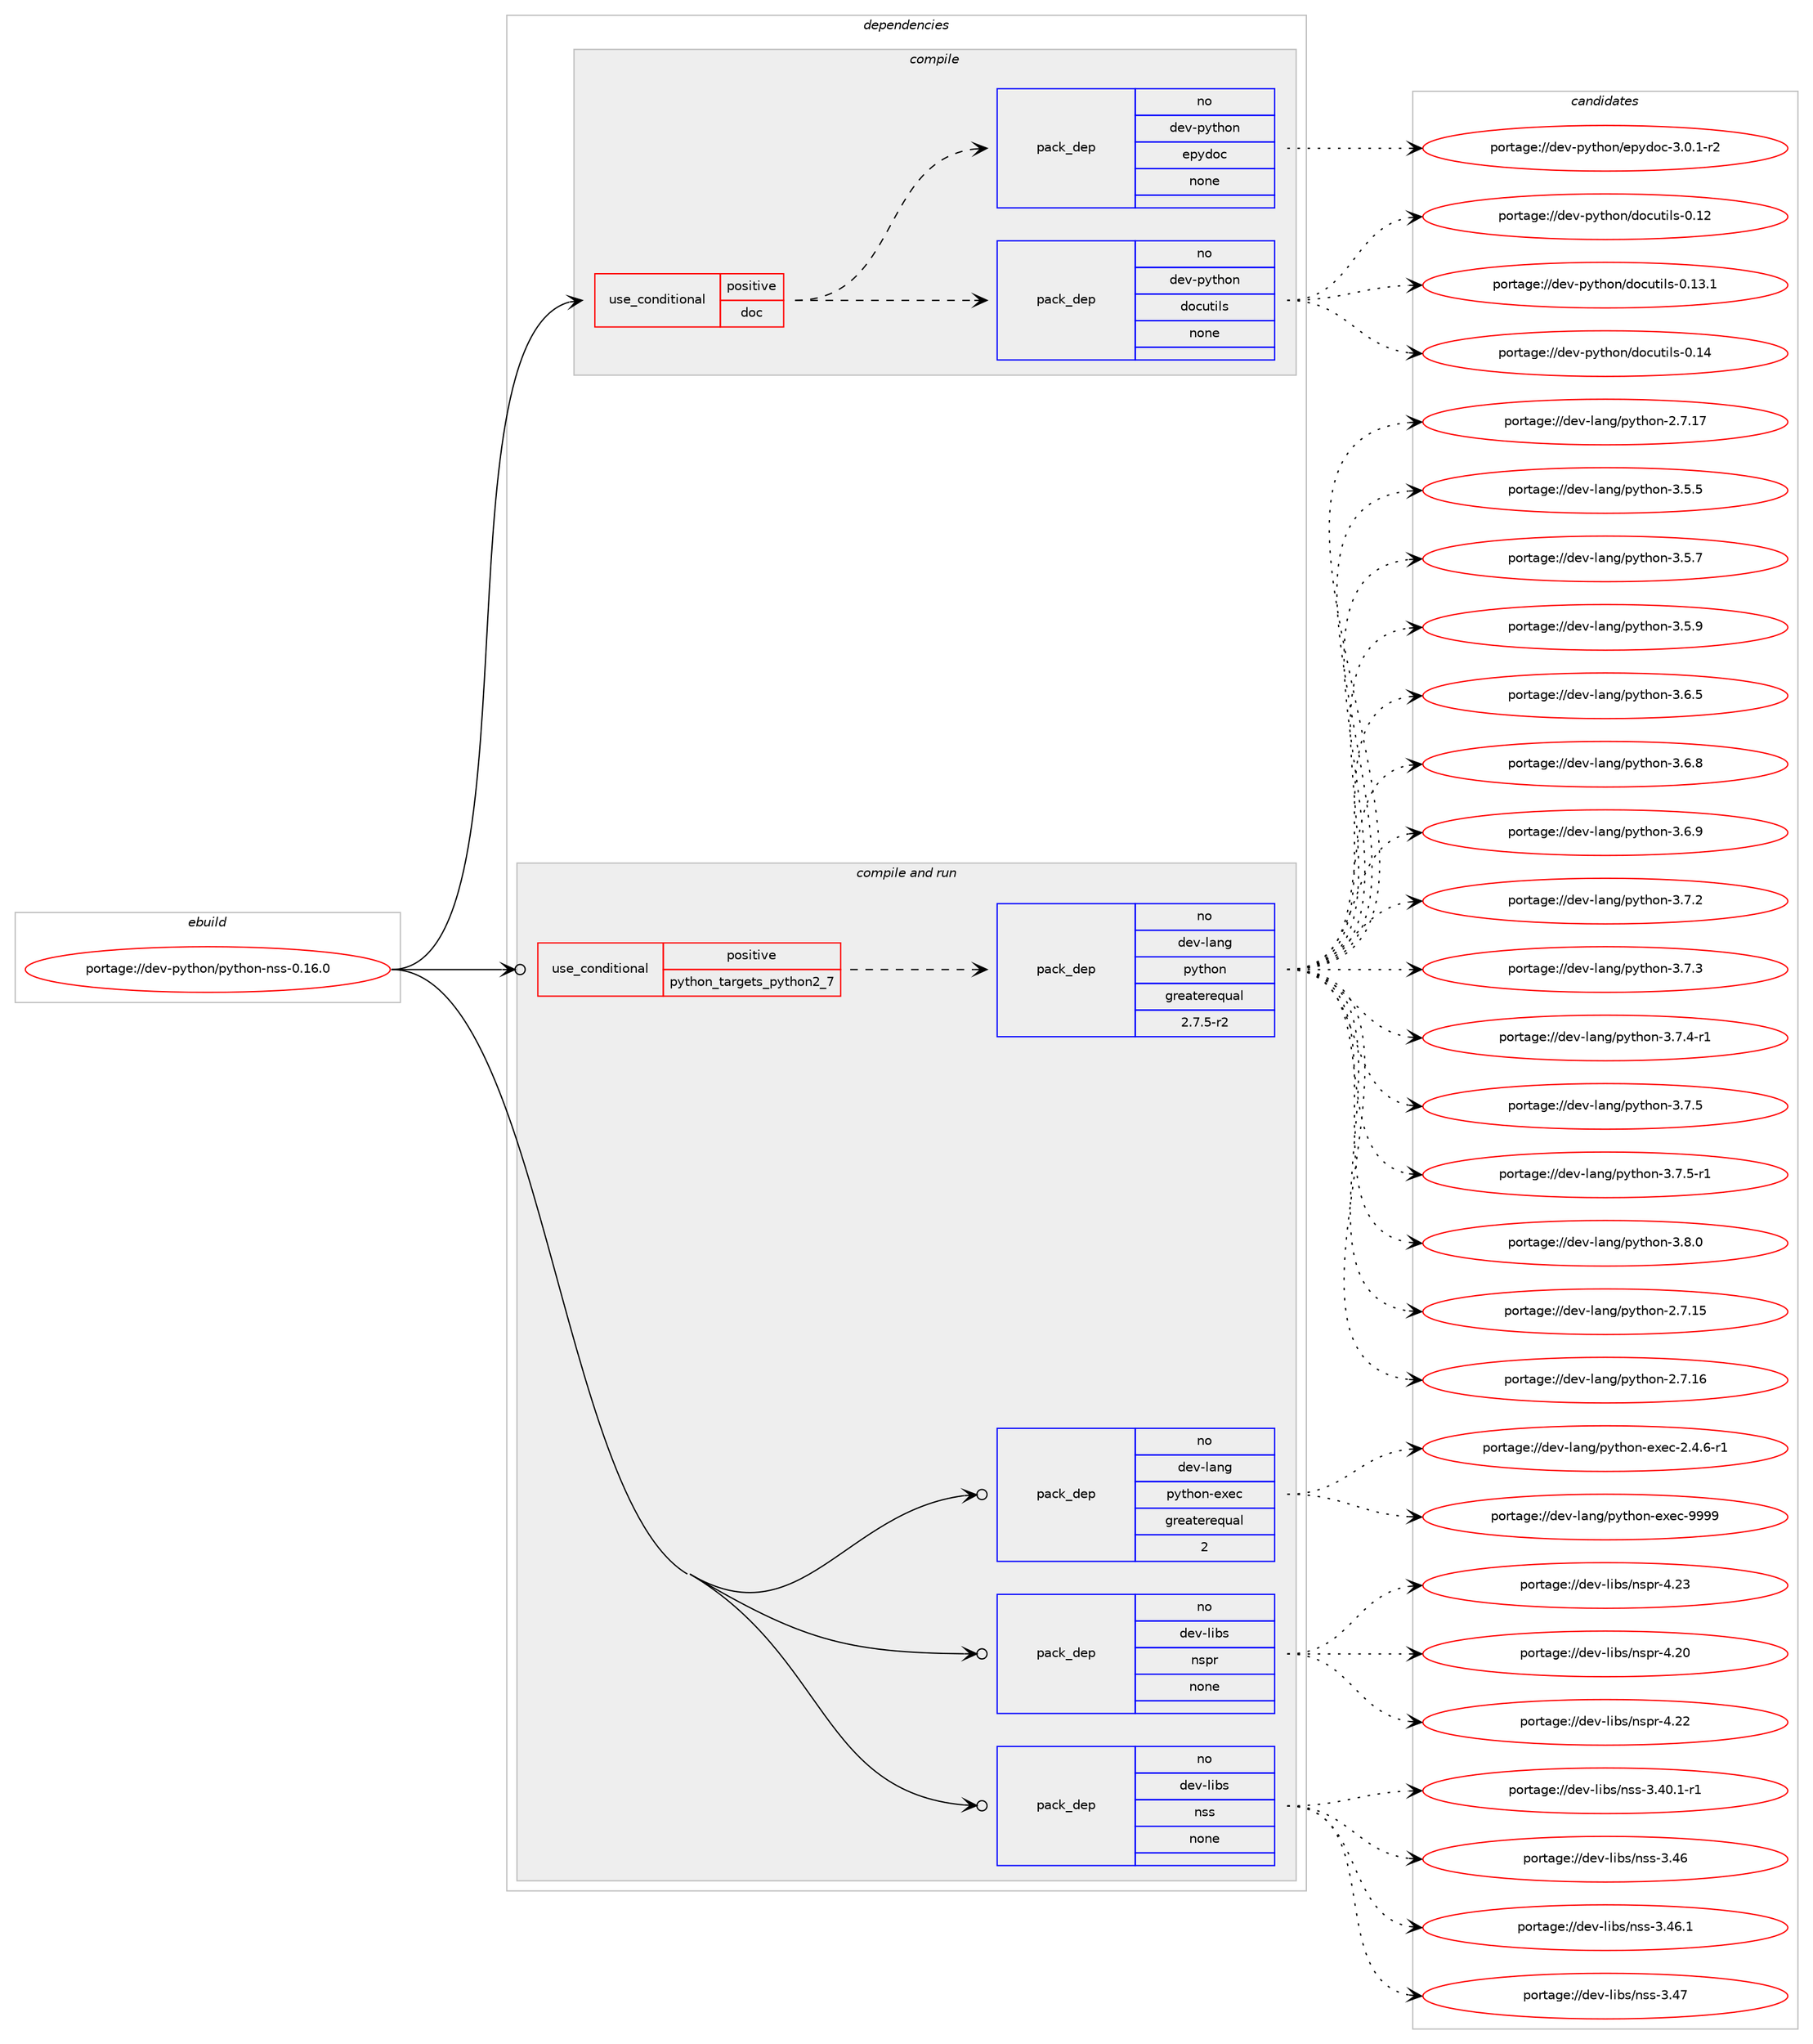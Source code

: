 digraph prolog {

# *************
# Graph options
# *************

newrank=true;
concentrate=true;
compound=true;
graph [rankdir=LR,fontname=Helvetica,fontsize=10,ranksep=1.5];#, ranksep=2.5, nodesep=0.2];
edge  [arrowhead=vee];
node  [fontname=Helvetica,fontsize=10];

# **********
# The ebuild
# **********

subgraph cluster_leftcol {
color=gray;
rank=same;
label=<<i>ebuild</i>>;
id [label="portage://dev-python/python-nss-0.16.0", color=red, width=4, href="../dev-python/python-nss-0.16.0.svg"];
}

# ****************
# The dependencies
# ****************

subgraph cluster_midcol {
color=gray;
label=<<i>dependencies</i>>;
subgraph cluster_compile {
fillcolor="#eeeeee";
style=filled;
label=<<i>compile</i>>;
subgraph cond37127 {
dependency167513 [label=<<TABLE BORDER="0" CELLBORDER="1" CELLSPACING="0" CELLPADDING="4"><TR><TD ROWSPAN="3" CELLPADDING="10">use_conditional</TD></TR><TR><TD>positive</TD></TR><TR><TD>doc</TD></TR></TABLE>>, shape=none, color=red];
subgraph pack126994 {
dependency167514 [label=<<TABLE BORDER="0" CELLBORDER="1" CELLSPACING="0" CELLPADDING="4" WIDTH="220"><TR><TD ROWSPAN="6" CELLPADDING="30">pack_dep</TD></TR><TR><TD WIDTH="110">no</TD></TR><TR><TD>dev-python</TD></TR><TR><TD>docutils</TD></TR><TR><TD>none</TD></TR><TR><TD></TD></TR></TABLE>>, shape=none, color=blue];
}
dependency167513:e -> dependency167514:w [weight=20,style="dashed",arrowhead="vee"];
subgraph pack126995 {
dependency167515 [label=<<TABLE BORDER="0" CELLBORDER="1" CELLSPACING="0" CELLPADDING="4" WIDTH="220"><TR><TD ROWSPAN="6" CELLPADDING="30">pack_dep</TD></TR><TR><TD WIDTH="110">no</TD></TR><TR><TD>dev-python</TD></TR><TR><TD>epydoc</TD></TR><TR><TD>none</TD></TR><TR><TD></TD></TR></TABLE>>, shape=none, color=blue];
}
dependency167513:e -> dependency167515:w [weight=20,style="dashed",arrowhead="vee"];
}
id:e -> dependency167513:w [weight=20,style="solid",arrowhead="vee"];
}
subgraph cluster_compileandrun {
fillcolor="#eeeeee";
style=filled;
label=<<i>compile and run</i>>;
subgraph cond37128 {
dependency167516 [label=<<TABLE BORDER="0" CELLBORDER="1" CELLSPACING="0" CELLPADDING="4"><TR><TD ROWSPAN="3" CELLPADDING="10">use_conditional</TD></TR><TR><TD>positive</TD></TR><TR><TD>python_targets_python2_7</TD></TR></TABLE>>, shape=none, color=red];
subgraph pack126996 {
dependency167517 [label=<<TABLE BORDER="0" CELLBORDER="1" CELLSPACING="0" CELLPADDING="4" WIDTH="220"><TR><TD ROWSPAN="6" CELLPADDING="30">pack_dep</TD></TR><TR><TD WIDTH="110">no</TD></TR><TR><TD>dev-lang</TD></TR><TR><TD>python</TD></TR><TR><TD>greaterequal</TD></TR><TR><TD>2.7.5-r2</TD></TR></TABLE>>, shape=none, color=blue];
}
dependency167516:e -> dependency167517:w [weight=20,style="dashed",arrowhead="vee"];
}
id:e -> dependency167516:w [weight=20,style="solid",arrowhead="odotvee"];
subgraph pack126997 {
dependency167518 [label=<<TABLE BORDER="0" CELLBORDER="1" CELLSPACING="0" CELLPADDING="4" WIDTH="220"><TR><TD ROWSPAN="6" CELLPADDING="30">pack_dep</TD></TR><TR><TD WIDTH="110">no</TD></TR><TR><TD>dev-lang</TD></TR><TR><TD>python-exec</TD></TR><TR><TD>greaterequal</TD></TR><TR><TD>2</TD></TR></TABLE>>, shape=none, color=blue];
}
id:e -> dependency167518:w [weight=20,style="solid",arrowhead="odotvee"];
subgraph pack126998 {
dependency167519 [label=<<TABLE BORDER="0" CELLBORDER="1" CELLSPACING="0" CELLPADDING="4" WIDTH="220"><TR><TD ROWSPAN="6" CELLPADDING="30">pack_dep</TD></TR><TR><TD WIDTH="110">no</TD></TR><TR><TD>dev-libs</TD></TR><TR><TD>nspr</TD></TR><TR><TD>none</TD></TR><TR><TD></TD></TR></TABLE>>, shape=none, color=blue];
}
id:e -> dependency167519:w [weight=20,style="solid",arrowhead="odotvee"];
subgraph pack126999 {
dependency167520 [label=<<TABLE BORDER="0" CELLBORDER="1" CELLSPACING="0" CELLPADDING="4" WIDTH="220"><TR><TD ROWSPAN="6" CELLPADDING="30">pack_dep</TD></TR><TR><TD WIDTH="110">no</TD></TR><TR><TD>dev-libs</TD></TR><TR><TD>nss</TD></TR><TR><TD>none</TD></TR><TR><TD></TD></TR></TABLE>>, shape=none, color=blue];
}
id:e -> dependency167520:w [weight=20,style="solid",arrowhead="odotvee"];
}
subgraph cluster_run {
fillcolor="#eeeeee";
style=filled;
label=<<i>run</i>>;
}
}

# **************
# The candidates
# **************

subgraph cluster_choices {
rank=same;
color=gray;
label=<<i>candidates</i>>;

subgraph choice126994 {
color=black;
nodesep=1;
choiceportage1001011184511212111610411111047100111991171161051081154548464950 [label="portage://dev-python/docutils-0.12", color=red, width=4,href="../dev-python/docutils-0.12.svg"];
choiceportage10010111845112121116104111110471001119911711610510811545484649514649 [label="portage://dev-python/docutils-0.13.1", color=red, width=4,href="../dev-python/docutils-0.13.1.svg"];
choiceportage1001011184511212111610411111047100111991171161051081154548464952 [label="portage://dev-python/docutils-0.14", color=red, width=4,href="../dev-python/docutils-0.14.svg"];
dependency167514:e -> choiceportage1001011184511212111610411111047100111991171161051081154548464950:w [style=dotted,weight="100"];
dependency167514:e -> choiceportage10010111845112121116104111110471001119911711610510811545484649514649:w [style=dotted,weight="100"];
dependency167514:e -> choiceportage1001011184511212111610411111047100111991171161051081154548464952:w [style=dotted,weight="100"];
}
subgraph choice126995 {
color=black;
nodesep=1;
choiceportage1001011184511212111610411111047101112121100111994551464846494511450 [label="portage://dev-python/epydoc-3.0.1-r2", color=red, width=4,href="../dev-python/epydoc-3.0.1-r2.svg"];
dependency167515:e -> choiceportage1001011184511212111610411111047101112121100111994551464846494511450:w [style=dotted,weight="100"];
}
subgraph choice126996 {
color=black;
nodesep=1;
choiceportage10010111845108971101034711212111610411111045504655464953 [label="portage://dev-lang/python-2.7.15", color=red, width=4,href="../dev-lang/python-2.7.15.svg"];
choiceportage10010111845108971101034711212111610411111045504655464954 [label="portage://dev-lang/python-2.7.16", color=red, width=4,href="../dev-lang/python-2.7.16.svg"];
choiceportage10010111845108971101034711212111610411111045504655464955 [label="portage://dev-lang/python-2.7.17", color=red, width=4,href="../dev-lang/python-2.7.17.svg"];
choiceportage100101118451089711010347112121116104111110455146534653 [label="portage://dev-lang/python-3.5.5", color=red, width=4,href="../dev-lang/python-3.5.5.svg"];
choiceportage100101118451089711010347112121116104111110455146534655 [label="portage://dev-lang/python-3.5.7", color=red, width=4,href="../dev-lang/python-3.5.7.svg"];
choiceportage100101118451089711010347112121116104111110455146534657 [label="portage://dev-lang/python-3.5.9", color=red, width=4,href="../dev-lang/python-3.5.9.svg"];
choiceportage100101118451089711010347112121116104111110455146544653 [label="portage://dev-lang/python-3.6.5", color=red, width=4,href="../dev-lang/python-3.6.5.svg"];
choiceportage100101118451089711010347112121116104111110455146544656 [label="portage://dev-lang/python-3.6.8", color=red, width=4,href="../dev-lang/python-3.6.8.svg"];
choiceportage100101118451089711010347112121116104111110455146544657 [label="portage://dev-lang/python-3.6.9", color=red, width=4,href="../dev-lang/python-3.6.9.svg"];
choiceportage100101118451089711010347112121116104111110455146554650 [label="portage://dev-lang/python-3.7.2", color=red, width=4,href="../dev-lang/python-3.7.2.svg"];
choiceportage100101118451089711010347112121116104111110455146554651 [label="portage://dev-lang/python-3.7.3", color=red, width=4,href="../dev-lang/python-3.7.3.svg"];
choiceportage1001011184510897110103471121211161041111104551465546524511449 [label="portage://dev-lang/python-3.7.4-r1", color=red, width=4,href="../dev-lang/python-3.7.4-r1.svg"];
choiceportage100101118451089711010347112121116104111110455146554653 [label="portage://dev-lang/python-3.7.5", color=red, width=4,href="../dev-lang/python-3.7.5.svg"];
choiceportage1001011184510897110103471121211161041111104551465546534511449 [label="portage://dev-lang/python-3.7.5-r1", color=red, width=4,href="../dev-lang/python-3.7.5-r1.svg"];
choiceportage100101118451089711010347112121116104111110455146564648 [label="portage://dev-lang/python-3.8.0", color=red, width=4,href="../dev-lang/python-3.8.0.svg"];
dependency167517:e -> choiceportage10010111845108971101034711212111610411111045504655464953:w [style=dotted,weight="100"];
dependency167517:e -> choiceportage10010111845108971101034711212111610411111045504655464954:w [style=dotted,weight="100"];
dependency167517:e -> choiceportage10010111845108971101034711212111610411111045504655464955:w [style=dotted,weight="100"];
dependency167517:e -> choiceportage100101118451089711010347112121116104111110455146534653:w [style=dotted,weight="100"];
dependency167517:e -> choiceportage100101118451089711010347112121116104111110455146534655:w [style=dotted,weight="100"];
dependency167517:e -> choiceportage100101118451089711010347112121116104111110455146534657:w [style=dotted,weight="100"];
dependency167517:e -> choiceportage100101118451089711010347112121116104111110455146544653:w [style=dotted,weight="100"];
dependency167517:e -> choiceportage100101118451089711010347112121116104111110455146544656:w [style=dotted,weight="100"];
dependency167517:e -> choiceportage100101118451089711010347112121116104111110455146544657:w [style=dotted,weight="100"];
dependency167517:e -> choiceportage100101118451089711010347112121116104111110455146554650:w [style=dotted,weight="100"];
dependency167517:e -> choiceportage100101118451089711010347112121116104111110455146554651:w [style=dotted,weight="100"];
dependency167517:e -> choiceportage1001011184510897110103471121211161041111104551465546524511449:w [style=dotted,weight="100"];
dependency167517:e -> choiceportage100101118451089711010347112121116104111110455146554653:w [style=dotted,weight="100"];
dependency167517:e -> choiceportage1001011184510897110103471121211161041111104551465546534511449:w [style=dotted,weight="100"];
dependency167517:e -> choiceportage100101118451089711010347112121116104111110455146564648:w [style=dotted,weight="100"];
}
subgraph choice126997 {
color=black;
nodesep=1;
choiceportage10010111845108971101034711212111610411111045101120101994550465246544511449 [label="portage://dev-lang/python-exec-2.4.6-r1", color=red, width=4,href="../dev-lang/python-exec-2.4.6-r1.svg"];
choiceportage10010111845108971101034711212111610411111045101120101994557575757 [label="portage://dev-lang/python-exec-9999", color=red, width=4,href="../dev-lang/python-exec-9999.svg"];
dependency167518:e -> choiceportage10010111845108971101034711212111610411111045101120101994550465246544511449:w [style=dotted,weight="100"];
dependency167518:e -> choiceportage10010111845108971101034711212111610411111045101120101994557575757:w [style=dotted,weight="100"];
}
subgraph choice126998 {
color=black;
nodesep=1;
choiceportage1001011184510810598115471101151121144552465048 [label="portage://dev-libs/nspr-4.20", color=red, width=4,href="../dev-libs/nspr-4.20.svg"];
choiceportage1001011184510810598115471101151121144552465050 [label="portage://dev-libs/nspr-4.22", color=red, width=4,href="../dev-libs/nspr-4.22.svg"];
choiceportage1001011184510810598115471101151121144552465051 [label="portage://dev-libs/nspr-4.23", color=red, width=4,href="../dev-libs/nspr-4.23.svg"];
dependency167519:e -> choiceportage1001011184510810598115471101151121144552465048:w [style=dotted,weight="100"];
dependency167519:e -> choiceportage1001011184510810598115471101151121144552465050:w [style=dotted,weight="100"];
dependency167519:e -> choiceportage1001011184510810598115471101151121144552465051:w [style=dotted,weight="100"];
}
subgraph choice126999 {
color=black;
nodesep=1;
choiceportage100101118451081059811547110115115455146524846494511449 [label="portage://dev-libs/nss-3.40.1-r1", color=red, width=4,href="../dev-libs/nss-3.40.1-r1.svg"];
choiceportage1001011184510810598115471101151154551465254 [label="portage://dev-libs/nss-3.46", color=red, width=4,href="../dev-libs/nss-3.46.svg"];
choiceportage10010111845108105981154711011511545514652544649 [label="portage://dev-libs/nss-3.46.1", color=red, width=4,href="../dev-libs/nss-3.46.1.svg"];
choiceportage1001011184510810598115471101151154551465255 [label="portage://dev-libs/nss-3.47", color=red, width=4,href="../dev-libs/nss-3.47.svg"];
dependency167520:e -> choiceportage100101118451081059811547110115115455146524846494511449:w [style=dotted,weight="100"];
dependency167520:e -> choiceportage1001011184510810598115471101151154551465254:w [style=dotted,weight="100"];
dependency167520:e -> choiceportage10010111845108105981154711011511545514652544649:w [style=dotted,weight="100"];
dependency167520:e -> choiceportage1001011184510810598115471101151154551465255:w [style=dotted,weight="100"];
}
}

}
